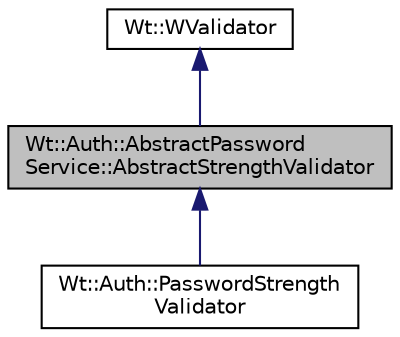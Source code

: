 digraph "Wt::Auth::AbstractPasswordService::AbstractStrengthValidator"
{
 // LATEX_PDF_SIZE
  edge [fontname="Helvetica",fontsize="10",labelfontname="Helvetica",labelfontsize="10"];
  node [fontname="Helvetica",fontsize="10",shape=record];
  Node1 [label="Wt::Auth::AbstractPassword\lService::AbstractStrengthValidator",height=0.2,width=0.4,color="black", fillcolor="grey75", style="filled", fontcolor="black",tooltip="Validator for password strength."];
  Node2 -> Node1 [dir="back",color="midnightblue",fontsize="10",style="solid",fontname="Helvetica"];
  Node2 [label="Wt::WValidator",height=0.2,width=0.4,color="black", fillcolor="white", style="filled",URL="$classWt_1_1WValidator.html",tooltip="A validator is used to validate user input according to pre-defined rules."];
  Node1 -> Node3 [dir="back",color="midnightblue",fontsize="10",style="solid",fontname="Helvetica"];
  Node3 [label="Wt::Auth::PasswordStrength\lValidator",height=0.2,width=0.4,color="black", fillcolor="white", style="filled",URL="$classWt_1_1Auth_1_1PasswordStrengthValidator.html",tooltip="A default implementation for password strength validation."];
}
